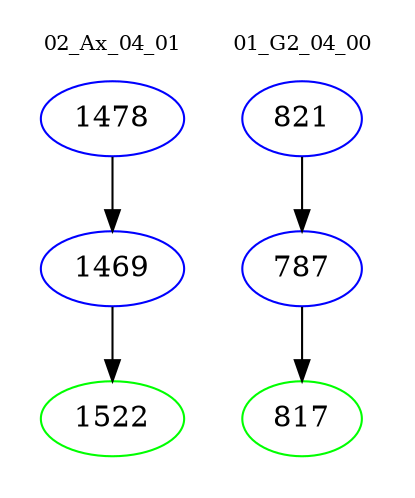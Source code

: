 digraph{
subgraph cluster_0 {
color = white
label = "02_Ax_04_01";
fontsize=10;
T0_1478 [label="1478", color="blue"]
T0_1478 -> T0_1469 [color="black"]
T0_1469 [label="1469", color="blue"]
T0_1469 -> T0_1522 [color="black"]
T0_1522 [label="1522", color="green"]
}
subgraph cluster_1 {
color = white
label = "01_G2_04_00";
fontsize=10;
T1_821 [label="821", color="blue"]
T1_821 -> T1_787 [color="black"]
T1_787 [label="787", color="blue"]
T1_787 -> T1_817 [color="black"]
T1_817 [label="817", color="green"]
}
}
